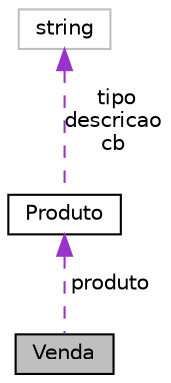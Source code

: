 digraph "Venda"
{
  edge [fontname="Helvetica",fontsize="10",labelfontname="Helvetica",labelfontsize="10"];
  node [fontname="Helvetica",fontsize="10",shape=record];
  Node1 [label="Venda",height=0.2,width=0.4,color="black", fillcolor="grey75", style="filled" fontcolor="black"];
  Node2 -> Node1 [dir="back",color="darkorchid3",fontsize="10",style="dashed",label=" produto" ,fontname="Helvetica"];
  Node2 [label="Produto",height=0.2,width=0.4,color="black", fillcolor="white", style="filled",URL="$classProduto.html",tooltip="Classe que representa um Produto. "];
  Node3 -> Node2 [dir="back",color="darkorchid3",fontsize="10",style="dashed",label=" tipo\ndescricao\ncb" ,fontname="Helvetica"];
  Node3 [label="string",height=0.2,width=0.4,color="grey75", fillcolor="white", style="filled"];
}
